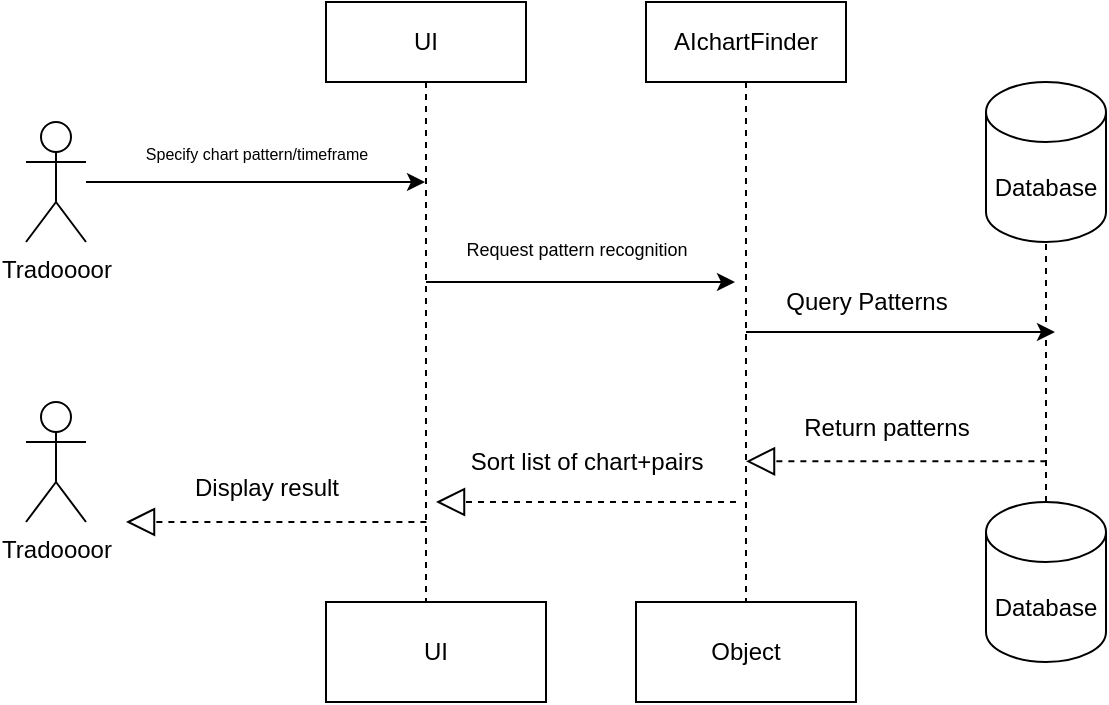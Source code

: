 <mxfile version="24.0.2" type="github">
  <diagram name="Page-1" id="2YBvvXClWsGukQMizWep">
    <mxGraphModel dx="728" dy="1228" grid="1" gridSize="10" guides="1" tooltips="1" connect="1" arrows="1" fold="1" page="1" pageScale="1" pageWidth="850" pageHeight="1100" math="0" shadow="0">
      <root>
        <mxCell id="0" />
        <mxCell id="1" parent="0" />
        <mxCell id="aM9ryv3xv72pqoxQDRHE-5" value=":Object" style="shape=umlLifeline;perimeter=lifelinePerimeter;whiteSpace=wrap;html=1;container=0;dropTarget=0;collapsible=0;recursiveResize=0;outlineConnect=0;portConstraint=eastwest;newEdgeStyle={&quot;edgeStyle&quot;:&quot;elbowEdgeStyle&quot;,&quot;elbow&quot;:&quot;vertical&quot;,&quot;curved&quot;:0,&quot;rounded&quot;:0};" parent="1" vertex="1">
          <mxGeometry x="220" y="40" width="100" height="300" as="geometry" />
        </mxCell>
        <mxCell id="Rxn9d5QJ2sipySp_mm8B-1" value="UI" style="shape=umlLifeline;perimeter=lifelinePerimeter;whiteSpace=wrap;html=1;container=0;dropTarget=0;collapsible=0;recursiveResize=0;outlineConnect=0;portConstraint=eastwest;newEdgeStyle={&quot;edgeStyle&quot;:&quot;elbowEdgeStyle&quot;,&quot;elbow&quot;:&quot;vertical&quot;,&quot;curved&quot;:0,&quot;rounded&quot;:0};size=40;" vertex="1" parent="1">
          <mxGeometry x="220" y="40" width="100" height="300" as="geometry" />
        </mxCell>
        <mxCell id="Rxn9d5QJ2sipySp_mm8B-4" value="Object" style="html=1;whiteSpace=wrap;" vertex="1" parent="1">
          <mxGeometry x="375" y="340" width="110" height="50" as="geometry" />
        </mxCell>
        <mxCell id="Rxn9d5QJ2sipySp_mm8B-8" value="UI" style="html=1;whiteSpace=wrap;" vertex="1" parent="1">
          <mxGeometry x="220" y="340" width="110" height="50" as="geometry" />
        </mxCell>
        <mxCell id="Rxn9d5QJ2sipySp_mm8B-9" value="Tradoooor" style="shape=umlActor;verticalLabelPosition=bottom;verticalAlign=top;html=1;outlineConnect=0;" vertex="1" parent="1">
          <mxGeometry x="70" y="100" width="30" height="60" as="geometry" />
        </mxCell>
        <mxCell id="Rxn9d5QJ2sipySp_mm8B-10" value="Tradoooor" style="shape=umlActor;verticalLabelPosition=bottom;verticalAlign=top;html=1;outlineConnect=0;" vertex="1" parent="1">
          <mxGeometry x="70" y="240" width="30" height="60" as="geometry" />
        </mxCell>
        <mxCell id="Rxn9d5QJ2sipySp_mm8B-15" value="Database" style="shape=cylinder3;whiteSpace=wrap;html=1;boundedLbl=1;backgroundOutline=1;size=15;" vertex="1" parent="1">
          <mxGeometry x="550" y="80" width="60" height="80" as="geometry" />
        </mxCell>
        <mxCell id="Rxn9d5QJ2sipySp_mm8B-16" value="Database" style="shape=cylinder3;whiteSpace=wrap;html=1;boundedLbl=1;backgroundOutline=1;size=15;" vertex="1" parent="1">
          <mxGeometry x="550" y="290" width="60" height="80" as="geometry" />
        </mxCell>
        <mxCell id="Rxn9d5QJ2sipySp_mm8B-17" value="" style="endArrow=classic;html=1;rounded=0;" edge="1" parent="1" source="Rxn9d5QJ2sipySp_mm8B-9" target="Rxn9d5QJ2sipySp_mm8B-1">
          <mxGeometry width="50" height="50" relative="1" as="geometry">
            <mxPoint x="220" y="270" as="sourcePoint" />
            <mxPoint x="270" y="220" as="targetPoint" />
            <Array as="points">
              <mxPoint x="200" y="130" />
            </Array>
          </mxGeometry>
        </mxCell>
        <mxCell id="Rxn9d5QJ2sipySp_mm8B-20" value="&lt;font style=&quot;font-size: 8px;&quot;&gt;Specify chart pattern/timeframe&lt;/font&gt;" style="text;html=1;align=center;verticalAlign=middle;resizable=0;points=[];autosize=1;strokeColor=none;fillColor=none;" vertex="1" parent="1">
          <mxGeometry x="120" y="100" width="130" height="30" as="geometry" />
        </mxCell>
        <mxCell id="Rxn9d5QJ2sipySp_mm8B-21" value="" style="endArrow=classic;html=1;rounded=0;" edge="1" parent="1">
          <mxGeometry width="50" height="50" relative="1" as="geometry">
            <mxPoint x="270" y="180" as="sourcePoint" />
            <mxPoint x="424.5" y="180" as="targetPoint" />
          </mxGeometry>
        </mxCell>
        <mxCell id="Rxn9d5QJ2sipySp_mm8B-22" value="&lt;font style=&quot;font-size: 9px;&quot;&gt;Request pattern recognition&lt;/font&gt;" style="text;html=1;align=center;verticalAlign=middle;resizable=0;points=[];autosize=1;strokeColor=none;fillColor=none;" vertex="1" parent="1">
          <mxGeometry x="280" y="148" width="130" height="30" as="geometry" />
        </mxCell>
        <mxCell id="Rxn9d5QJ2sipySp_mm8B-25" value="Query Patterns" style="text;html=1;align=center;verticalAlign=middle;resizable=0;points=[];autosize=1;strokeColor=none;fillColor=none;" vertex="1" parent="1">
          <mxGeometry x="440" y="175" width="100" height="30" as="geometry" />
        </mxCell>
        <mxCell id="Rxn9d5QJ2sipySp_mm8B-27" value="AIchartFinder" style="shape=umlLifeline;perimeter=lifelinePerimeter;whiteSpace=wrap;html=1;container=0;dropTarget=0;collapsible=0;recursiveResize=0;outlineConnect=0;portConstraint=eastwest;newEdgeStyle={&quot;edgeStyle&quot;:&quot;elbowEdgeStyle&quot;,&quot;elbow&quot;:&quot;vertical&quot;,&quot;curved&quot;:0,&quot;rounded&quot;:0};size=40;" vertex="1" parent="1">
          <mxGeometry x="380" y="40" width="100" height="300" as="geometry" />
        </mxCell>
        <mxCell id="Rxn9d5QJ2sipySp_mm8B-28" value="" style="endArrow=none;dashed=1;html=1;rounded=0;exitX=0.5;exitY=0;exitDx=0;exitDy=0;exitPerimeter=0;" edge="1" parent="1" source="Rxn9d5QJ2sipySp_mm8B-16">
          <mxGeometry width="50" height="50" relative="1" as="geometry">
            <mxPoint x="580" y="280" as="sourcePoint" />
            <mxPoint x="580" y="160" as="targetPoint" />
          </mxGeometry>
        </mxCell>
        <mxCell id="Rxn9d5QJ2sipySp_mm8B-29" value="" style="endArrow=classic;html=1;rounded=0;" edge="1" parent="1">
          <mxGeometry width="50" height="50" relative="1" as="geometry">
            <mxPoint x="430" y="205" as="sourcePoint" />
            <mxPoint x="584.5" y="205" as="targetPoint" />
          </mxGeometry>
        </mxCell>
        <mxCell id="Rxn9d5QJ2sipySp_mm8B-30" value="" style="endArrow=block;dashed=1;endFill=0;endSize=12;html=1;rounded=0;" edge="1" parent="1">
          <mxGeometry width="160" relative="1" as="geometry">
            <mxPoint x="270.19" y="300" as="sourcePoint" />
            <mxPoint x="120.0" y="300" as="targetPoint" />
          </mxGeometry>
        </mxCell>
        <mxCell id="Rxn9d5QJ2sipySp_mm8B-31" value="" style="endArrow=block;dashed=1;endFill=0;endSize=12;html=1;rounded=0;" edge="1" parent="1">
          <mxGeometry width="160" relative="1" as="geometry">
            <mxPoint x="425" y="290" as="sourcePoint" />
            <mxPoint x="275" y="290" as="targetPoint" />
          </mxGeometry>
        </mxCell>
        <mxCell id="Rxn9d5QJ2sipySp_mm8B-32" value="" style="endArrow=block;dashed=1;endFill=0;endSize=12;html=1;rounded=0;" edge="1" parent="1">
          <mxGeometry width="160" relative="1" as="geometry">
            <mxPoint x="580.19" y="269.66" as="sourcePoint" />
            <mxPoint x="430.0" y="269.66" as="targetPoint" />
          </mxGeometry>
        </mxCell>
        <mxCell id="Rxn9d5QJ2sipySp_mm8B-33" value="Return patterns" style="text;html=1;align=center;verticalAlign=middle;resizable=0;points=[];autosize=1;strokeColor=none;fillColor=none;" vertex="1" parent="1">
          <mxGeometry x="445" y="238" width="110" height="30" as="geometry" />
        </mxCell>
        <mxCell id="Rxn9d5QJ2sipySp_mm8B-34" value="Sort list of chart+pairs" style="text;html=1;align=center;verticalAlign=middle;resizable=0;points=[];autosize=1;strokeColor=none;fillColor=none;" vertex="1" parent="1">
          <mxGeometry x="280" y="255" width="140" height="30" as="geometry" />
        </mxCell>
        <mxCell id="Rxn9d5QJ2sipySp_mm8B-35" value="Display result" style="text;html=1;align=center;verticalAlign=middle;resizable=0;points=[];autosize=1;strokeColor=none;fillColor=none;" vertex="1" parent="1">
          <mxGeometry x="140" y="268" width="100" height="30" as="geometry" />
        </mxCell>
      </root>
    </mxGraphModel>
  </diagram>
</mxfile>
